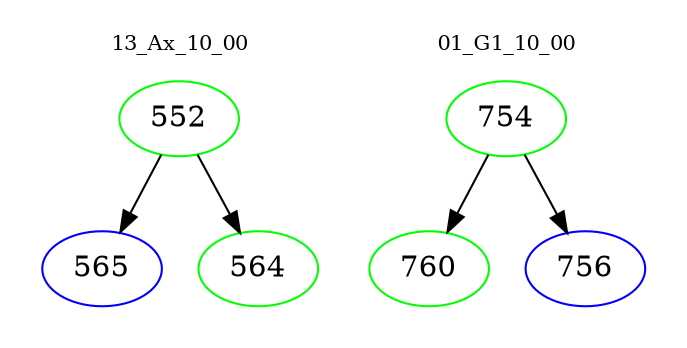 digraph{
subgraph cluster_0 {
color = white
label = "13_Ax_10_00";
fontsize=10;
T0_552 [label="552", color="green"]
T0_552 -> T0_565 [color="black"]
T0_565 [label="565", color="blue"]
T0_552 -> T0_564 [color="black"]
T0_564 [label="564", color="green"]
}
subgraph cluster_1 {
color = white
label = "01_G1_10_00";
fontsize=10;
T1_754 [label="754", color="green"]
T1_754 -> T1_760 [color="black"]
T1_760 [label="760", color="green"]
T1_754 -> T1_756 [color="black"]
T1_756 [label="756", color="blue"]
}
}
